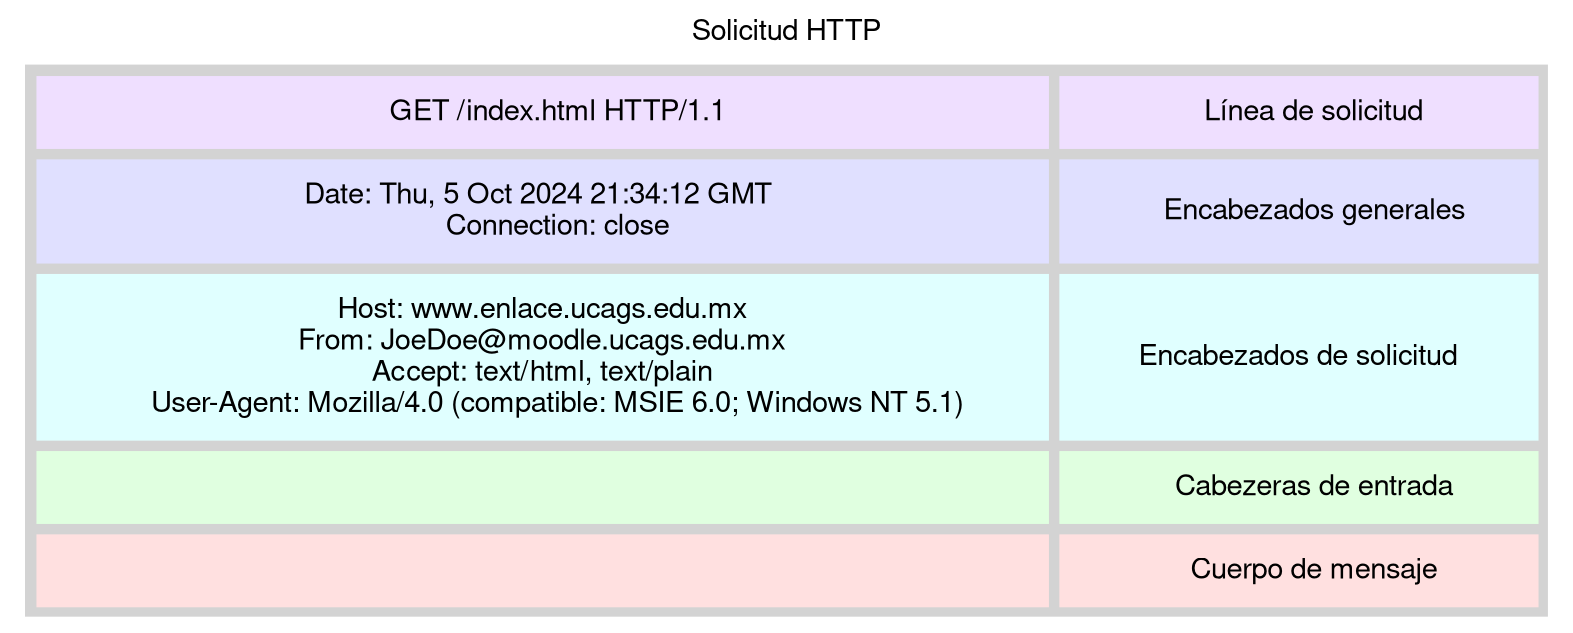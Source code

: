 digraph G {
  fontname="Helvetica,Arial,sans-serif"
  node [fontname="Helvetica,Arial,sans-serif"]
  edge [fontname="Helvetica,Arial,sans-serif"]
  
  labelloc="t";
  label="Solicitud HTTP";
  
  a0 [shape=none label=<
 <TABLE border="0" cellspacing="5" cellpadding="10" bgcolor="lightgray">
  <TR>
    <TD colspan="7" bgcolor="#efdfff">
        GET /index.html HTTP/1.1
    </TD>
    <TD colspan="5" bgcolor="#efdfff">
        Línea de solicitud
    </TD>
  </TR>
  <TR>
    <TD colspan="7" bgcolor="#e0e0ff">
        Date: Thu, 5 Oct 2024 21:34:12 GMT 
        <BR></BR>
        Connection: close
    </TD>
    <TD colspan="5" bgcolor="#e0e0ff">
        Encabezados generales
    </TD>
  </TR>
  <TR>
    <TD  colspan="7" bgcolor="#e0ffff">
        Host: www.enlace.ucags.edu.mx
        <BR></BR>
        From: JoeDoe@moodle.ucags.edu.mx
        <BR></BR>
        Accept: text/html, text/plain
        <BR></BR>
        User-Agent: Mozilla/4.0 (compatible: MSIE 6.0; Windows NT 5.1)
    </TD>
    <TD colspan="5" bgcolor="#e0ffff">Encabezados de solicitud</TD>
  </TR>
  <TR>
    <TD colspan="7" bgcolor="#e0ffe0">
    </TD>
    <TD colspan="5" bgcolor="#e0ffe0">
        Cabezeras de entrada
    </TD>
  </TR>
  <TR>
    <TD colspan="7" bgcolor="#ffe0e0">
    </TD>
    <TD colspan="5" bgcolor="#ffe0e0">
        Cuerpo de mensaje
    </TD>
  </TR>
  
  
  
</TABLE>>];

}
